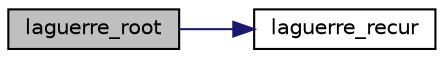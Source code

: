 digraph G
{
  edge [fontname="Helvetica",fontsize="10",labelfontname="Helvetica",labelfontsize="10"];
  node [fontname="Helvetica",fontsize="10",shape=record];
  rankdir=LR;
  Node1 [label="laguerre_root",height=0.2,width=0.4,color="black", fillcolor="grey75", style="filled" fontcolor="black"];
  Node1 -> Node2 [color="midnightblue",fontsize="10",style="solid",fontname="Helvetica"];
  Node2 [label="laguerre_recur",height=0.2,width=0.4,color="black", fillcolor="white", style="filled",URL="$quadrule_8f90.html#a37a4edc203821495156eaa63b1c4d7fa"];
}

